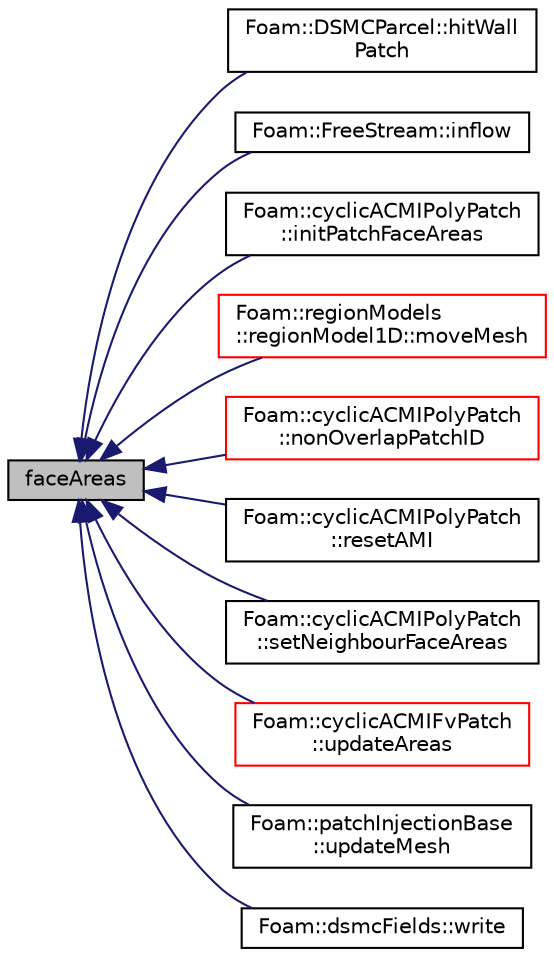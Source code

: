 digraph "faceAreas"
{
  bgcolor="transparent";
  edge [fontname="Helvetica",fontsize="10",labelfontname="Helvetica",labelfontsize="10"];
  node [fontname="Helvetica",fontsize="10",shape=record];
  rankdir="LR";
  Node1 [label="faceAreas",height=0.2,width=0.4,color="black", fillcolor="grey75", style="filled", fontcolor="black"];
  Node1 -> Node2 [dir="back",color="midnightblue",fontsize="10",style="solid",fontname="Helvetica"];
  Node2 [label="Foam::DSMCParcel::hitWall\lPatch",height=0.2,width=0.4,color="black",URL="$a00586.html#a2f016956a18640904586b7df825867c8",tooltip="Overridable function to handle the particle hitting a wallPatch. "];
  Node1 -> Node3 [dir="back",color="midnightblue",fontsize="10",style="solid",fontname="Helvetica"];
  Node3 [label="Foam::FreeStream::inflow",height=0.2,width=0.4,color="black",URL="$a00859.html#a84e6a7b742df4fcb240fff3040770a0b",tooltip="Introduce particles. "];
  Node1 -> Node4 [dir="back",color="midnightblue",fontsize="10",style="solid",fontname="Helvetica"];
  Node4 [label="Foam::cyclicACMIPolyPatch\l::initPatchFaceAreas",height=0.2,width=0.4,color="black",URL="$a00464.html#aa57676fa04a2dc3f3b97dffe3fa437a8",tooltip="Initialise patch face areas. "];
  Node1 -> Node5 [dir="back",color="midnightblue",fontsize="10",style="solid",fontname="Helvetica"];
  Node5 [label="Foam::regionModels\l::regionModel1D::moveMesh",height=0.2,width=0.4,color="red",URL="$a02133.html#a0a91c4b420000422e4467d50e2baf2e1",tooltip="Move mesh points according to change in cell volumes. "];
  Node1 -> Node6 [dir="back",color="midnightblue",fontsize="10",style="solid",fontname="Helvetica"];
  Node6 [label="Foam::cyclicACMIPolyPatch\l::nonOverlapPatchID",height=0.2,width=0.4,color="red",URL="$a00464.html#aa98f1f06c72bf847ad4876603e192719",tooltip="Non-overlapping patch ID. "];
  Node1 -> Node7 [dir="back",color="midnightblue",fontsize="10",style="solid",fontname="Helvetica"];
  Node7 [label="Foam::cyclicACMIPolyPatch\l::resetAMI",height=0.2,width=0.4,color="black",URL="$a00464.html#ac378774325ececbf6413adfeeaa2a68f",tooltip="Reset the AMI interpolator. "];
  Node1 -> Node8 [dir="back",color="midnightblue",fontsize="10",style="solid",fontname="Helvetica"];
  Node8 [label="Foam::cyclicACMIPolyPatch\l::setNeighbourFaceAreas",height=0.2,width=0.4,color="black",URL="$a00464.html#a0575f932710bc25e8fd678be627a783d",tooltip="Set neighbour ACMI patch areas. "];
  Node1 -> Node9 [dir="back",color="midnightblue",fontsize="10",style="solid",fontname="Helvetica"];
  Node9 [label="Foam::cyclicACMIFvPatch\l::updateAreas",height=0.2,width=0.4,color="red",URL="$a00455.html#aed132c748958e8dfd911d88f3def2914",tooltip="Update the patch areas after AMI update. "];
  Node1 -> Node10 [dir="back",color="midnightblue",fontsize="10",style="solid",fontname="Helvetica"];
  Node10 [label="Foam::patchInjectionBase\l::updateMesh",height=0.2,width=0.4,color="black",URL="$a01804.html#a6d43ae10cf9dba5b6063e706ab5534e3",tooltip="Update patch geometry and derived info for injection locations. "];
  Node1 -> Node11 [dir="back",color="midnightblue",fontsize="10",style="solid",fontname="Helvetica"];
  Node11 [label="Foam::dsmcFields::write",height=0.2,width=0.4,color="black",URL="$a00585.html#aac759501cf6c7895a70eecbef0226ae1",tooltip="Calculate the dsmcFields and write. "];
}
